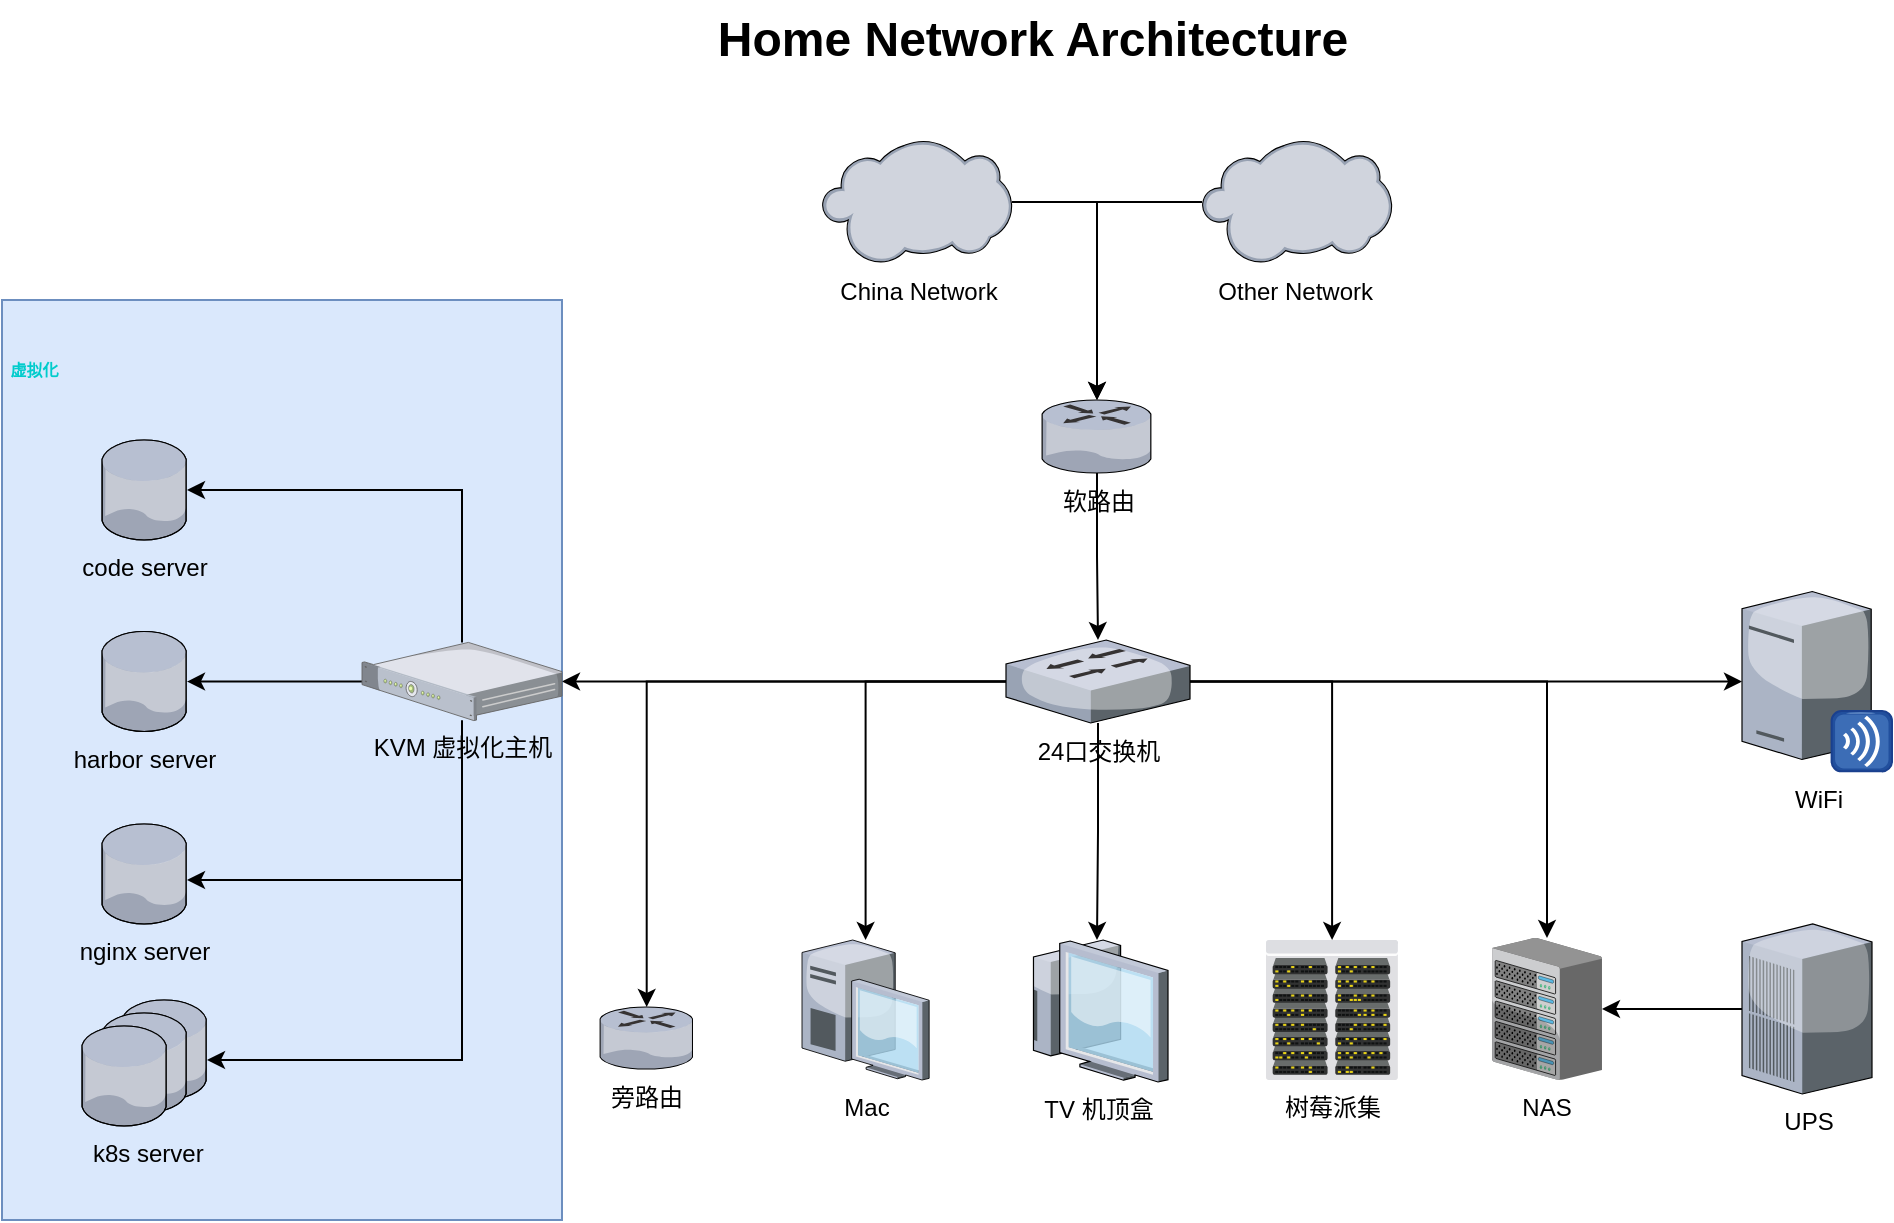 <mxfile version="20.4.2" type="github">
  <diagram name="Page-1" id="e3a06f82-3646-2815-327d-82caf3d4e204">
    <mxGraphModel dx="3098.5" dy="777" grid="1" gridSize="10" guides="1" tooltips="1" connect="1" arrows="1" fold="1" page="1" pageScale="1.5" pageWidth="1169" pageHeight="826" background="none" math="0" shadow="0">
      <root>
        <mxCell id="0" style=";html=1;" />
        <mxCell id="1" style=";html=1;" parent="0" />
        <mxCell id="KCY-0NdnT0C5eTwdqDZB-43" value="&lt;h6&gt;&lt;span style=&quot;white-space: pre;&quot;&gt;	&lt;/span&gt;&lt;font color=&quot;#00cccc&quot;&gt;虚拟化&lt;/font&gt;&lt;/h6&gt;&lt;font color=&quot;#00cccc&quot;&gt;&lt;br&gt;&lt;br&gt;&lt;br&gt;&lt;br&gt;&lt;br&gt;&lt;br&gt;&lt;br&gt;&lt;br&gt;&lt;br&gt;&lt;br&gt;&lt;br&gt;&lt;br&gt;&lt;br&gt;&lt;br&gt;&lt;br&gt;&lt;br&gt;&lt;br&gt;&lt;br&gt;&lt;br&gt;&lt;br&gt;&lt;br&gt;&lt;br&gt;&lt;br&gt;&lt;br&gt;&lt;br&gt;&lt;br&gt;&lt;/font&gt;&lt;br&gt;" style="rounded=0;whiteSpace=wrap;html=1;fillColor=#dae8fc;strokeColor=#6c8ebf;align=left;" vertex="1" parent="1">
          <mxGeometry x="-1550" y="230" width="280" height="460" as="geometry" />
        </mxCell>
        <mxCell id="6a7d8f32e03d9370-62" value="Home Network Architecture" style="text;strokeColor=none;fillColor=none;html=1;fontSize=24;fontStyle=1;verticalAlign=middle;align=center;" parent="1" vertex="1">
          <mxGeometry x="-1466" y="80" width="861" height="40" as="geometry" />
        </mxCell>
        <mxCell id="KCY-0NdnT0C5eTwdqDZB-5" style="edgeStyle=orthogonalEdgeStyle;rounded=0;orthogonalLoop=1;jettySize=auto;html=1;" edge="1" parent="1" source="KCY-0NdnT0C5eTwdqDZB-2" target="KCY-0NdnT0C5eTwdqDZB-4">
          <mxGeometry relative="1" as="geometry" />
        </mxCell>
        <mxCell id="KCY-0NdnT0C5eTwdqDZB-2" value="China Network" style="verticalLabelPosition=bottom;sketch=0;aspect=fixed;html=1;verticalAlign=top;strokeColor=none;align=center;outlineConnect=0;shape=mxgraph.citrix.cloud;" vertex="1" parent="1">
          <mxGeometry x="-1140" y="150" width="95" height="62" as="geometry" />
        </mxCell>
        <mxCell id="KCY-0NdnT0C5eTwdqDZB-6" style="edgeStyle=orthogonalEdgeStyle;rounded=0;orthogonalLoop=1;jettySize=auto;html=1;" edge="1" parent="1" source="KCY-0NdnT0C5eTwdqDZB-3" target="KCY-0NdnT0C5eTwdqDZB-4">
          <mxGeometry relative="1" as="geometry" />
        </mxCell>
        <mxCell id="KCY-0NdnT0C5eTwdqDZB-3" value="Other Network&amp;nbsp;" style="verticalLabelPosition=bottom;sketch=0;aspect=fixed;html=1;verticalAlign=top;strokeColor=none;align=center;outlineConnect=0;shape=mxgraph.citrix.cloud;" vertex="1" parent="1">
          <mxGeometry x="-950" y="150" width="95" height="62" as="geometry" />
        </mxCell>
        <mxCell id="KCY-0NdnT0C5eTwdqDZB-10" style="edgeStyle=orthogonalEdgeStyle;rounded=0;orthogonalLoop=1;jettySize=auto;html=1;" edge="1" parent="1" source="KCY-0NdnT0C5eTwdqDZB-4" target="KCY-0NdnT0C5eTwdqDZB-9">
          <mxGeometry relative="1" as="geometry" />
        </mxCell>
        <mxCell id="KCY-0NdnT0C5eTwdqDZB-4" value="软路由" style="verticalLabelPosition=bottom;sketch=0;aspect=fixed;html=1;verticalAlign=top;strokeColor=none;align=center;outlineConnect=0;shape=mxgraph.citrix.router;" vertex="1" parent="1">
          <mxGeometry x="-1030" y="280" width="55" height="36.5" as="geometry" />
        </mxCell>
        <mxCell id="KCY-0NdnT0C5eTwdqDZB-15" style="edgeStyle=orthogonalEdgeStyle;rounded=0;orthogonalLoop=1;jettySize=auto;html=1;" edge="1" parent="1" source="KCY-0NdnT0C5eTwdqDZB-9" target="KCY-0NdnT0C5eTwdqDZB-14">
          <mxGeometry relative="1" as="geometry" />
        </mxCell>
        <mxCell id="KCY-0NdnT0C5eTwdqDZB-16" style="edgeStyle=orthogonalEdgeStyle;rounded=0;orthogonalLoop=1;jettySize=auto;html=1;" edge="1" parent="1" source="KCY-0NdnT0C5eTwdqDZB-9" target="KCY-0NdnT0C5eTwdqDZB-13">
          <mxGeometry relative="1" as="geometry" />
        </mxCell>
        <mxCell id="KCY-0NdnT0C5eTwdqDZB-18" style="edgeStyle=orthogonalEdgeStyle;rounded=0;orthogonalLoop=1;jettySize=auto;html=1;" edge="1" parent="1" source="KCY-0NdnT0C5eTwdqDZB-9" target="KCY-0NdnT0C5eTwdqDZB-17">
          <mxGeometry relative="1" as="geometry" />
        </mxCell>
        <mxCell id="KCY-0NdnT0C5eTwdqDZB-20" style="edgeStyle=orthogonalEdgeStyle;rounded=0;orthogonalLoop=1;jettySize=auto;html=1;" edge="1" parent="1" source="KCY-0NdnT0C5eTwdqDZB-9" target="KCY-0NdnT0C5eTwdqDZB-19">
          <mxGeometry relative="1" as="geometry" />
        </mxCell>
        <mxCell id="KCY-0NdnT0C5eTwdqDZB-22" style="edgeStyle=orthogonalEdgeStyle;rounded=0;orthogonalLoop=1;jettySize=auto;html=1;" edge="1" parent="1" source="KCY-0NdnT0C5eTwdqDZB-9" target="KCY-0NdnT0C5eTwdqDZB-21">
          <mxGeometry relative="1" as="geometry" />
        </mxCell>
        <mxCell id="KCY-0NdnT0C5eTwdqDZB-24" style="edgeStyle=orthogonalEdgeStyle;rounded=0;orthogonalLoop=1;jettySize=auto;html=1;" edge="1" parent="1" source="KCY-0NdnT0C5eTwdqDZB-9" target="KCY-0NdnT0C5eTwdqDZB-23">
          <mxGeometry relative="1" as="geometry" />
        </mxCell>
        <mxCell id="KCY-0NdnT0C5eTwdqDZB-27" style="edgeStyle=orthogonalEdgeStyle;rounded=0;orthogonalLoop=1;jettySize=auto;html=1;" edge="1" parent="1" source="KCY-0NdnT0C5eTwdqDZB-9" target="KCY-0NdnT0C5eTwdqDZB-26">
          <mxGeometry relative="1" as="geometry" />
        </mxCell>
        <mxCell id="KCY-0NdnT0C5eTwdqDZB-9" value="24口交换机" style="verticalLabelPosition=bottom;sketch=0;aspect=fixed;html=1;verticalAlign=top;strokeColor=none;align=center;outlineConnect=0;shape=mxgraph.citrix.switch;" vertex="1" parent="1">
          <mxGeometry x="-1048" y="400" width="92" height="41.5" as="geometry" />
        </mxCell>
        <mxCell id="KCY-0NdnT0C5eTwdqDZB-13" value="Mac" style="verticalLabelPosition=bottom;sketch=0;aspect=fixed;html=1;verticalAlign=top;strokeColor=none;align=center;outlineConnect=0;shape=mxgraph.citrix.desktop;" vertex="1" parent="1">
          <mxGeometry x="-1150" y="550" width="63.57" height="70" as="geometry" />
        </mxCell>
        <mxCell id="KCY-0NdnT0C5eTwdqDZB-34" style="edgeStyle=orthogonalEdgeStyle;rounded=0;orthogonalLoop=1;jettySize=auto;html=1;" edge="1" parent="1" source="KCY-0NdnT0C5eTwdqDZB-14" target="KCY-0NdnT0C5eTwdqDZB-30">
          <mxGeometry relative="1" as="geometry">
            <mxPoint x="-1500" y="350" as="targetPoint" />
            <Array as="points">
              <mxPoint x="-1320" y="325" />
            </Array>
          </mxGeometry>
        </mxCell>
        <mxCell id="KCY-0NdnT0C5eTwdqDZB-35" style="edgeStyle=orthogonalEdgeStyle;rounded=0;orthogonalLoop=1;jettySize=auto;html=1;" edge="1" parent="1" source="KCY-0NdnT0C5eTwdqDZB-14" target="KCY-0NdnT0C5eTwdqDZB-31">
          <mxGeometry relative="1" as="geometry" />
        </mxCell>
        <mxCell id="KCY-0NdnT0C5eTwdqDZB-36" style="edgeStyle=orthogonalEdgeStyle;rounded=0;orthogonalLoop=1;jettySize=auto;html=1;" edge="1" parent="1" source="KCY-0NdnT0C5eTwdqDZB-14" target="KCY-0NdnT0C5eTwdqDZB-32">
          <mxGeometry relative="1" as="geometry">
            <Array as="points">
              <mxPoint x="-1320" y="520" />
            </Array>
          </mxGeometry>
        </mxCell>
        <mxCell id="KCY-0NdnT0C5eTwdqDZB-41" style="edgeStyle=orthogonalEdgeStyle;rounded=0;orthogonalLoop=1;jettySize=auto;html=1;" edge="1" parent="1" source="KCY-0NdnT0C5eTwdqDZB-14" target="KCY-0NdnT0C5eTwdqDZB-38">
          <mxGeometry relative="1" as="geometry">
            <Array as="points">
              <mxPoint x="-1320" y="610" />
            </Array>
          </mxGeometry>
        </mxCell>
        <mxCell id="KCY-0NdnT0C5eTwdqDZB-14" value="KVM 虚拟化主机" style="verticalLabelPosition=bottom;sketch=0;aspect=fixed;html=1;verticalAlign=top;strokeColor=none;align=center;outlineConnect=0;shape=mxgraph.citrix.1u_2u_server;" vertex="1" parent="1">
          <mxGeometry x="-1370" y="401.2" width="100" height="39.1" as="geometry" />
        </mxCell>
        <mxCell id="KCY-0NdnT0C5eTwdqDZB-17" value="WiFi" style="verticalLabelPosition=bottom;sketch=0;aspect=fixed;html=1;verticalAlign=top;strokeColor=none;align=center;outlineConnect=0;shape=mxgraph.citrix.merchandising_server;" vertex="1" parent="1">
          <mxGeometry x="-680" y="375.75" width="75" height="90" as="geometry" />
        </mxCell>
        <mxCell id="KCY-0NdnT0C5eTwdqDZB-19" value="旁路由" style="verticalLabelPosition=bottom;sketch=0;aspect=fixed;html=1;verticalAlign=top;strokeColor=none;align=center;outlineConnect=0;shape=mxgraph.citrix.router;" vertex="1" parent="1">
          <mxGeometry x="-1251" y="583.49" width="46.74" height="31.02" as="geometry" />
        </mxCell>
        <mxCell id="KCY-0NdnT0C5eTwdqDZB-21" value="TV 机顶盒" style="verticalLabelPosition=bottom;sketch=0;aspect=fixed;html=1;verticalAlign=top;strokeColor=none;align=center;outlineConnect=0;shape=mxgraph.citrix.thin_client;" vertex="1" parent="1">
          <mxGeometry x="-1038" y="550" width="71" height="71" as="geometry" />
        </mxCell>
        <mxCell id="KCY-0NdnT0C5eTwdqDZB-23" value="树莓派集" style="verticalLabelPosition=bottom;sketch=0;aspect=fixed;html=1;verticalAlign=top;strokeColor=none;align=center;outlineConnect=0;shape=mxgraph.citrix.datacenter;" vertex="1" parent="1">
          <mxGeometry x="-918" y="550" width="66.11" height="70" as="geometry" />
        </mxCell>
        <mxCell id="KCY-0NdnT0C5eTwdqDZB-26" value="NAS" style="verticalLabelPosition=bottom;sketch=0;aspect=fixed;html=1;verticalAlign=top;strokeColor=none;align=center;outlineConnect=0;shape=mxgraph.citrix.chassis;" vertex="1" parent="1">
          <mxGeometry x="-805.01" y="548.98" width="55.01" height="71.02" as="geometry" />
        </mxCell>
        <mxCell id="KCY-0NdnT0C5eTwdqDZB-29" style="edgeStyle=orthogonalEdgeStyle;rounded=0;orthogonalLoop=1;jettySize=auto;html=1;" edge="1" parent="1" source="KCY-0NdnT0C5eTwdqDZB-28" target="KCY-0NdnT0C5eTwdqDZB-26">
          <mxGeometry relative="1" as="geometry" />
        </mxCell>
        <mxCell id="KCY-0NdnT0C5eTwdqDZB-28" value="UPS" style="verticalLabelPosition=bottom;sketch=0;aspect=fixed;html=1;verticalAlign=top;strokeColor=none;align=center;outlineConnect=0;shape=mxgraph.citrix.pbx_server;" vertex="1" parent="1">
          <mxGeometry x="-680" y="541.99" width="65" height="85" as="geometry" />
        </mxCell>
        <mxCell id="KCY-0NdnT0C5eTwdqDZB-30" value="code server" style="verticalLabelPosition=bottom;sketch=0;aspect=fixed;html=1;verticalAlign=top;strokeColor=none;align=center;outlineConnect=0;shape=mxgraph.citrix.database;" vertex="1" parent="1">
          <mxGeometry x="-1500" y="300" width="42.5" height="50" as="geometry" />
        </mxCell>
        <mxCell id="KCY-0NdnT0C5eTwdqDZB-31" value="harbor server" style="verticalLabelPosition=bottom;sketch=0;aspect=fixed;html=1;verticalAlign=top;strokeColor=none;align=center;outlineConnect=0;shape=mxgraph.citrix.database;" vertex="1" parent="1">
          <mxGeometry x="-1500" y="395.75" width="42.5" height="50" as="geometry" />
        </mxCell>
        <mxCell id="KCY-0NdnT0C5eTwdqDZB-32" value="nginx server" style="verticalLabelPosition=bottom;sketch=0;aspect=fixed;html=1;verticalAlign=top;strokeColor=none;align=center;outlineConnect=0;shape=mxgraph.citrix.database;" vertex="1" parent="1">
          <mxGeometry x="-1500" y="491.99" width="42.5" height="50" as="geometry" />
        </mxCell>
        <mxCell id="KCY-0NdnT0C5eTwdqDZB-40" value="" style="group" vertex="1" connectable="0" parent="1">
          <mxGeometry x="-1510" y="580" width="62.5" height="63" as="geometry" />
        </mxCell>
        <mxCell id="KCY-0NdnT0C5eTwdqDZB-38" value="" style="verticalLabelPosition=bottom;sketch=0;aspect=fixed;html=1;verticalAlign=top;strokeColor=none;align=center;outlineConnect=0;shape=mxgraph.citrix.database;" vertex="1" parent="KCY-0NdnT0C5eTwdqDZB-40">
          <mxGeometry x="20" width="42.5" height="50" as="geometry" />
        </mxCell>
        <mxCell id="KCY-0NdnT0C5eTwdqDZB-39" value="" style="verticalLabelPosition=bottom;sketch=0;aspect=fixed;html=1;verticalAlign=top;strokeColor=none;align=center;outlineConnect=0;shape=mxgraph.citrix.database;" vertex="1" parent="KCY-0NdnT0C5eTwdqDZB-40">
          <mxGeometry x="10" y="6.49" width="42.5" height="50" as="geometry" />
        </mxCell>
        <mxCell id="KCY-0NdnT0C5eTwdqDZB-37" value="&amp;nbsp; &amp;nbsp; &amp;nbsp; &amp;nbsp;k8s server" style="verticalLabelPosition=bottom;sketch=0;aspect=fixed;html=1;verticalAlign=top;strokeColor=none;align=center;outlineConnect=0;shape=mxgraph.citrix.database;" vertex="1" parent="KCY-0NdnT0C5eTwdqDZB-40">
          <mxGeometry y="13" width="42.5" height="50" as="geometry" />
        </mxCell>
      </root>
    </mxGraphModel>
  </diagram>
</mxfile>
